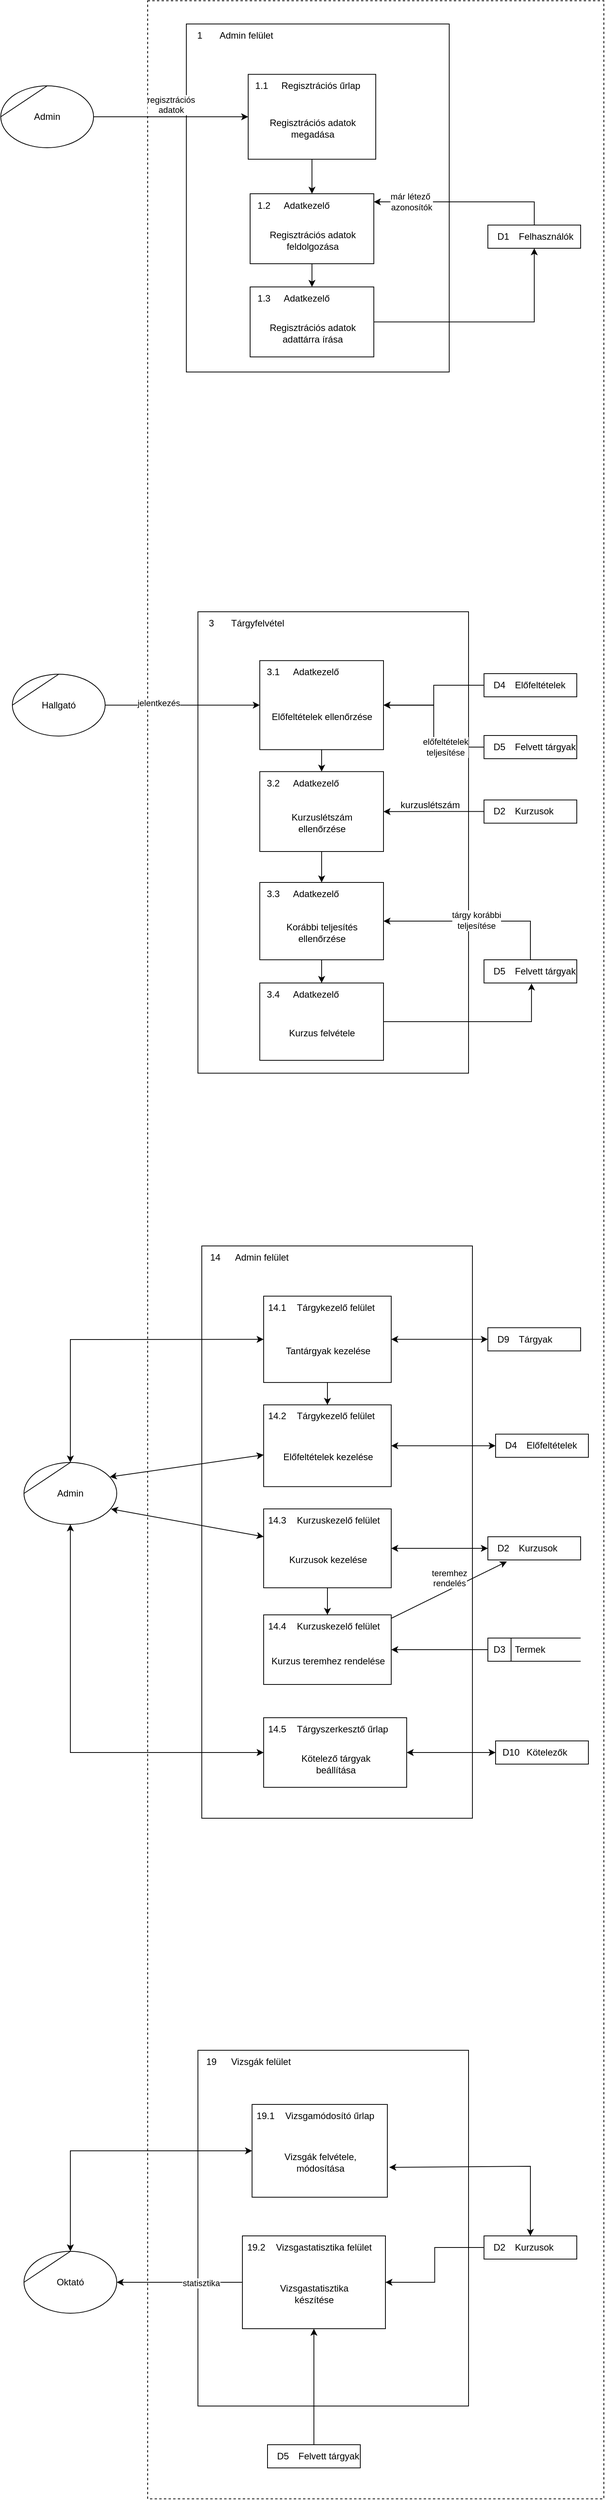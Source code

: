 <mxfile version="20.8.20" type="device"><diagram name="Page-1" id="5vSZkK0hdKeHRFVPK58P"><mxGraphModel dx="1448" dy="601" grid="1" gridSize="10" guides="1" tooltips="1" connect="1" arrows="1" fold="1" page="1" pageScale="1" pageWidth="850" pageHeight="1100" math="0" shadow="0"><root><mxCell id="0"/><mxCell id="1" parent="0"/><mxCell id="8bZwgQqLt-JT7nckiakU-5" value="Admin" style="shape=stencil(tZRtjoMgEIZPw98GJR6gYXfvQe10nZQCAbYft99RNKlW7GajiTGZeeXhnZGBCRka5YCVvGHig5VlwTm9Kb5NYhUc1DElr8qjOmhISojenuGGx9gz0DTgMbaq+GR8T9+0j5C1NYYgaE0YKU86wRQaWsvvCdZv/xhFjvgXiOB7kynLyq+/Y3fVNuBiI79j7OB+db/rgceOi61+3Grg4v9YISmTO9xCHlR9/vb2xxxnzYDW6AK8OfLTeZzO66ynzM5CnqyHBUsn1DqN9UITnWoH/kUY5Iu9PtVUzRY1jx4IGk22K9UioSs+44+uvFxl3bKX1nTZdE12iV8=);whiteSpace=wrap;html=1;" parent="1" vertex="1"><mxGeometry x="30" y="150" width="120" height="80" as="geometry"/></mxCell><mxCell id="8bZwgQqLt-JT7nckiakU-6" value="" style="rounded=0;whiteSpace=wrap;html=1;dashed=1;fillColor=none;container=1;collapsible=0;recursiveResize=0;" parent="1" vertex="1"><mxGeometry x="220" y="40" width="590" height="3230" as="geometry"/></mxCell><mxCell id="8bZwgQqLt-JT7nckiakU-7" value="" style="html=1;dashed=0;whitespace=wrap;shape=mxgraph.dfd.process;align=center;container=1;collapsible=0;spacingTop=30;" parent="8bZwgQqLt-JT7nckiakU-6" vertex="1"><mxGeometry x="50" y="30" width="340" height="450" as="geometry"/></mxCell><mxCell id="8bZwgQqLt-JT7nckiakU-8" value="1" style="text;html=1;strokeColor=none;fillColor=none;align=center;verticalAlign=middle;whiteSpace=wrap;rounded=0;movable=0;resizable=0;rotatable=0;cloneable=0;deletable=0;connectable=0;allowArrows=0;pointerEvents=1;" parent="8bZwgQqLt-JT7nckiakU-7" vertex="1"><mxGeometry width="35" height="30" as="geometry"/></mxCell><mxCell id="8bZwgQqLt-JT7nckiakU-9" value="Admin felület" style="text;html=1;strokeColor=none;fillColor=none;align=left;verticalAlign=middle;whiteSpace=wrap;rounded=0;movable=0;resizable=0;connectable=0;allowArrows=0;rotatable=0;cloneable=0;deletable=0;spacingLeft=6;autosize=1;resizeWidth=0;" parent="8bZwgQqLt-JT7nckiakU-7" vertex="1"><mxGeometry x="35" width="100" height="30" as="geometry"/></mxCell><mxCell id="8bZwgQqLt-JT7nckiakU-21" style="edgeStyle=orthogonalEdgeStyle;rounded=0;orthogonalLoop=1;jettySize=auto;html=1;" parent="8bZwgQqLt-JT7nckiakU-7" source="8bZwgQqLt-JT7nckiakU-10" target="8bZwgQqLt-JT7nckiakU-18" edge="1"><mxGeometry relative="1" as="geometry"/></mxCell><mxCell id="8bZwgQqLt-JT7nckiakU-10" value="Regisztrációs adatok&lt;br&gt;megadása" style="html=1;dashed=0;whitespace=wrap;shape=mxgraph.dfd.process2;align=center;container=1;collapsible=0;spacingTop=30;" parent="8bZwgQqLt-JT7nckiakU-7" vertex="1"><mxGeometry x="80" y="65.124" width="165" height="109.756" as="geometry"/></mxCell><mxCell id="8bZwgQqLt-JT7nckiakU-11" value="1.1" style="text;html=1;strokeColor=none;fillColor=none;align=center;verticalAlign=middle;whiteSpace=wrap;rounded=0;connectable=0;allowArrows=0;editable=1;movable=0;resizable=0;rotatable=0;deletable=0;locked=0;cloneable=0;" parent="8bZwgQqLt-JT7nckiakU-10" vertex="1"><mxGeometry width="35" height="30" as="geometry"/></mxCell><mxCell id="8bZwgQqLt-JT7nckiakU-12" value="Regisztrációs űrlap" style="text;strokeColor=none;fillColor=none;align=left;verticalAlign=middle;whiteSpace=wrap;rounded=0;autosize=1;connectable=0;allowArrows=0;movable=0;resizable=0;rotatable=0;deletable=0;cloneable=0;spacingLeft=6;fontStyle=0;html=1;" parent="8bZwgQqLt-JT7nckiakU-10" vertex="1"><mxGeometry x="35" width="130" height="30" as="geometry"/></mxCell><mxCell id="8bZwgQqLt-JT7nckiakU-25" style="edgeStyle=orthogonalEdgeStyle;rounded=0;orthogonalLoop=1;jettySize=auto;html=1;" parent="8bZwgQqLt-JT7nckiakU-7" source="8bZwgQqLt-JT7nckiakU-18" target="8bZwgQqLt-JT7nckiakU-22" edge="1"><mxGeometry relative="1" as="geometry"/></mxCell><mxCell id="8bZwgQqLt-JT7nckiakU-18" value="Regisztrációs adatok&lt;br&gt;feldolgozása" style="html=1;dashed=0;whitespace=wrap;shape=mxgraph.dfd.process2;align=center;container=1;collapsible=0;spacingTop=30;" parent="8bZwgQqLt-JT7nckiakU-7" vertex="1"><mxGeometry x="82.5" y="219.51" width="160" height="90.49" as="geometry"/></mxCell><mxCell id="8bZwgQqLt-JT7nckiakU-19" value="1.2" style="text;html=1;strokeColor=none;fillColor=none;align=center;verticalAlign=middle;whiteSpace=wrap;rounded=0;connectable=0;allowArrows=0;editable=1;movable=0;resizable=0;rotatable=0;deletable=0;locked=0;cloneable=0;" parent="8bZwgQqLt-JT7nckiakU-18" vertex="1"><mxGeometry width="35" height="30" as="geometry"/></mxCell><mxCell id="8bZwgQqLt-JT7nckiakU-20" value="Adatkezelő" style="text;strokeColor=none;fillColor=none;align=left;verticalAlign=middle;whiteSpace=wrap;rounded=0;autosize=1;connectable=0;allowArrows=0;movable=0;resizable=0;rotatable=0;deletable=0;cloneable=0;spacingLeft=6;fontStyle=0;html=1;" parent="8bZwgQqLt-JT7nckiakU-18" vertex="1"><mxGeometry x="35" width="90" height="30" as="geometry"/></mxCell><mxCell id="8bZwgQqLt-JT7nckiakU-22" value="Regisztrációs adatok&lt;br&gt;adattárra írása" style="html=1;dashed=0;whitespace=wrap;shape=mxgraph.dfd.process2;align=center;container=1;collapsible=0;spacingTop=30;" parent="8bZwgQqLt-JT7nckiakU-7" vertex="1"><mxGeometry x="82.5" y="340" width="160" height="90.49" as="geometry"/></mxCell><mxCell id="8bZwgQqLt-JT7nckiakU-23" value="1.3" style="text;html=1;strokeColor=none;fillColor=none;align=center;verticalAlign=middle;whiteSpace=wrap;rounded=0;connectable=0;allowArrows=0;editable=1;movable=0;resizable=0;rotatable=0;deletable=0;locked=0;cloneable=0;" parent="8bZwgQqLt-JT7nckiakU-22" vertex="1"><mxGeometry width="35" height="30" as="geometry"/></mxCell><mxCell id="8bZwgQqLt-JT7nckiakU-24" value="Adatkezelő" style="text;strokeColor=none;fillColor=none;align=left;verticalAlign=middle;whiteSpace=wrap;rounded=0;autosize=1;connectable=0;allowArrows=0;movable=0;resizable=0;rotatable=0;deletable=0;cloneable=0;spacingLeft=6;fontStyle=0;html=1;" parent="8bZwgQqLt-JT7nckiakU-22" vertex="1"><mxGeometry x="35" width="90" height="30" as="geometry"/></mxCell><mxCell id="8bZwgQqLt-JT7nckiakU-16" style="edgeStyle=orthogonalEdgeStyle;rounded=0;orthogonalLoop=1;jettySize=auto;html=1;" parent="8bZwgQqLt-JT7nckiakU-6" source="8bZwgQqLt-JT7nckiakU-14" target="8bZwgQqLt-JT7nckiakU-18" edge="1"><mxGeometry relative="1" as="geometry"><Array as="points"><mxPoint x="360" y="260"/><mxPoint x="360" y="260"/></Array></mxGeometry></mxCell><mxCell id="8bZwgQqLt-JT7nckiakU-17" value="már létező&amp;nbsp;&lt;br&gt;azonosítók" style="edgeLabel;html=1;align=center;verticalAlign=middle;resizable=0;points=[];" parent="8bZwgQqLt-JT7nckiakU-16" vertex="1" connectable="0"><mxGeometry x="0.592" relative="1" as="geometry"><mxPoint as="offset"/></mxGeometry></mxCell><mxCell id="8bZwgQqLt-JT7nckiakU-14" value="Felhasználók" style="html=1;dashed=0;whitespace=wrap;shape=mxgraph.dfd.dataStoreID2;align=left;spacingLeft=38;container=1;collapsible=0;" parent="8bZwgQqLt-JT7nckiakU-6" vertex="1"><mxGeometry x="440" y="290" width="120" height="30" as="geometry"/></mxCell><mxCell id="8bZwgQqLt-JT7nckiakU-15" value="D1" style="text;html=1;strokeColor=none;fillColor=none;align=center;verticalAlign=middle;whiteSpace=wrap;rounded=0;connectable=0;allowArrows=0;movable=0;resizable=0;rotatable=0;cloneable=0;deletable=0;" parent="8bZwgQqLt-JT7nckiakU-14" vertex="1"><mxGeometry x="5" width="30" height="30" as="geometry"/></mxCell><mxCell id="8bZwgQqLt-JT7nckiakU-26" style="edgeStyle=orthogonalEdgeStyle;rounded=0;orthogonalLoop=1;jettySize=auto;html=1;" parent="8bZwgQqLt-JT7nckiakU-6" source="8bZwgQqLt-JT7nckiakU-22" target="8bZwgQqLt-JT7nckiakU-14" edge="1"><mxGeometry relative="1" as="geometry"/></mxCell><mxCell id="8bZwgQqLt-JT7nckiakU-27" value="" style="html=1;dashed=0;whitespace=wrap;shape=mxgraph.dfd.process;align=center;container=1;collapsible=0;spacingTop=30;" parent="8bZwgQqLt-JT7nckiakU-6" vertex="1"><mxGeometry x="65" y="790" width="350" height="596.634" as="geometry"/></mxCell><mxCell id="8bZwgQqLt-JT7nckiakU-28" value="3" style="text;html=1;strokeColor=none;fillColor=none;align=center;verticalAlign=middle;whiteSpace=wrap;rounded=0;movable=0;resizable=0;rotatable=0;cloneable=0;deletable=0;connectable=0;allowArrows=0;pointerEvents=1;" parent="8bZwgQqLt-JT7nckiakU-27" vertex="1"><mxGeometry width="35" height="30" as="geometry"/></mxCell><mxCell id="8bZwgQqLt-JT7nckiakU-29" value="Tárgyfelvétel" style="text;html=1;strokeColor=none;fillColor=none;align=left;verticalAlign=middle;whiteSpace=wrap;rounded=0;movable=0;resizable=0;connectable=0;allowArrows=0;rotatable=0;cloneable=0;deletable=0;spacingLeft=6;autosize=1;resizeWidth=0;" parent="8bZwgQqLt-JT7nckiakU-27" vertex="1"><mxGeometry x="35" width="100" height="30" as="geometry"/></mxCell><mxCell id="8bZwgQqLt-JT7nckiakU-30" style="edgeStyle=orthogonalEdgeStyle;rounded=0;orthogonalLoop=1;jettySize=auto;html=1;" parent="8bZwgQqLt-JT7nckiakU-27" source="8bZwgQqLt-JT7nckiakU-31" target="8bZwgQqLt-JT7nckiakU-35" edge="1"><mxGeometry relative="1" as="geometry"/></mxCell><mxCell id="8bZwgQqLt-JT7nckiakU-31" value="Előfeltételek ellenőrzése" style="html=1;dashed=0;whitespace=wrap;shape=mxgraph.dfd.process2;align=center;container=1;collapsible=0;spacingTop=30;" parent="8bZwgQqLt-JT7nckiakU-27" vertex="1"><mxGeometry x="80" y="63.17" width="160" height="115.12" as="geometry"/></mxCell><mxCell id="8bZwgQqLt-JT7nckiakU-32" value="3.1" style="text;html=1;strokeColor=none;fillColor=none;align=center;verticalAlign=middle;whiteSpace=wrap;rounded=0;connectable=0;allowArrows=0;editable=1;movable=0;resizable=0;rotatable=0;deletable=0;locked=0;cloneable=0;" parent="8bZwgQqLt-JT7nckiakU-31" vertex="1"><mxGeometry width="35" height="30" as="geometry"/></mxCell><mxCell id="8bZwgQqLt-JT7nckiakU-33" value="Adatkezelő" style="text;strokeColor=none;fillColor=none;align=left;verticalAlign=middle;whiteSpace=wrap;rounded=0;autosize=1;connectable=0;allowArrows=0;movable=0;resizable=0;rotatable=0;deletable=0;cloneable=0;spacingLeft=6;fontStyle=0;html=1;" parent="8bZwgQqLt-JT7nckiakU-31" vertex="1"><mxGeometry x="35" width="90" height="30" as="geometry"/></mxCell><mxCell id="8bZwgQqLt-JT7nckiakU-34" style="edgeStyle=orthogonalEdgeStyle;rounded=0;orthogonalLoop=1;jettySize=auto;html=1;" parent="8bZwgQqLt-JT7nckiakU-27" source="8bZwgQqLt-JT7nckiakU-35" target="8bZwgQqLt-JT7nckiakU-38" edge="1"><mxGeometry relative="1" as="geometry"/></mxCell><mxCell id="8bZwgQqLt-JT7nckiakU-35" value="Kurzuslétszám&lt;br&gt;ellenőrzése" style="html=1;dashed=0;whitespace=wrap;shape=mxgraph.dfd.process2;align=center;container=1;collapsible=0;spacingTop=30;" parent="8bZwgQqLt-JT7nckiakU-27" vertex="1"><mxGeometry x="80" y="206.68" width="160" height="103.32" as="geometry"/></mxCell><mxCell id="8bZwgQqLt-JT7nckiakU-36" value="3.2" style="text;html=1;strokeColor=none;fillColor=none;align=center;verticalAlign=middle;whiteSpace=wrap;rounded=0;connectable=0;allowArrows=0;editable=1;movable=0;resizable=0;rotatable=0;deletable=0;locked=0;cloneable=0;" parent="8bZwgQqLt-JT7nckiakU-35" vertex="1"><mxGeometry width="35" height="30" as="geometry"/></mxCell><mxCell id="8bZwgQqLt-JT7nckiakU-37" value="Adatkezelő" style="text;strokeColor=none;fillColor=none;align=left;verticalAlign=middle;whiteSpace=wrap;rounded=0;autosize=1;connectable=0;allowArrows=0;movable=0;resizable=0;rotatable=0;deletable=0;cloneable=0;spacingLeft=6;fontStyle=0;html=1;" parent="8bZwgQqLt-JT7nckiakU-35" vertex="1"><mxGeometry x="35" width="90" height="30" as="geometry"/></mxCell><mxCell id="8bZwgQqLt-JT7nckiakU-59" style="edgeStyle=orthogonalEdgeStyle;rounded=0;orthogonalLoop=1;jettySize=auto;html=1;" parent="8bZwgQqLt-JT7nckiakU-27" source="8bZwgQqLt-JT7nckiakU-38" target="8bZwgQqLt-JT7nckiakU-56" edge="1"><mxGeometry relative="1" as="geometry"/></mxCell><mxCell id="8bZwgQqLt-JT7nckiakU-38" value="Korábbi teljesítés&lt;br&gt;ellenőrzése" style="html=1;dashed=0;whitespace=wrap;shape=mxgraph.dfd.process2;align=center;container=1;collapsible=0;spacingTop=30;" parent="8bZwgQqLt-JT7nckiakU-27" vertex="1"><mxGeometry x="80" y="350" width="160" height="100" as="geometry"/></mxCell><mxCell id="8bZwgQqLt-JT7nckiakU-39" value="3.3" style="text;html=1;strokeColor=none;fillColor=none;align=center;verticalAlign=middle;whiteSpace=wrap;rounded=0;connectable=0;allowArrows=0;editable=1;movable=0;resizable=0;rotatable=0;deletable=0;locked=0;cloneable=0;" parent="8bZwgQqLt-JT7nckiakU-38" vertex="1"><mxGeometry width="35" height="30" as="geometry"/></mxCell><mxCell id="8bZwgQqLt-JT7nckiakU-40" value="Adatkezelő" style="text;strokeColor=none;fillColor=none;align=left;verticalAlign=middle;whiteSpace=wrap;rounded=0;autosize=1;connectable=0;allowArrows=0;movable=0;resizable=0;rotatable=0;deletable=0;cloneable=0;spacingLeft=6;fontStyle=0;html=1;" parent="8bZwgQqLt-JT7nckiakU-38" vertex="1"><mxGeometry x="35" width="90" height="30" as="geometry"/></mxCell><mxCell id="8bZwgQqLt-JT7nckiakU-56" value="Kurzus felvétele" style="html=1;dashed=0;whitespace=wrap;shape=mxgraph.dfd.process2;align=center;container=1;collapsible=0;spacingTop=30;" parent="8bZwgQqLt-JT7nckiakU-27" vertex="1"><mxGeometry x="80" y="480" width="160" height="100" as="geometry"/></mxCell><mxCell id="8bZwgQqLt-JT7nckiakU-57" value="3.4" style="text;html=1;strokeColor=none;fillColor=none;align=center;verticalAlign=middle;whiteSpace=wrap;rounded=0;connectable=0;allowArrows=0;editable=1;movable=0;resizable=0;rotatable=0;deletable=0;locked=0;cloneable=0;" parent="8bZwgQqLt-JT7nckiakU-56" vertex="1"><mxGeometry width="35" height="30" as="geometry"/></mxCell><mxCell id="8bZwgQqLt-JT7nckiakU-58" value="Adatkezelő" style="text;strokeColor=none;fillColor=none;align=left;verticalAlign=middle;whiteSpace=wrap;rounded=0;autosize=1;connectable=0;allowArrows=0;movable=0;resizable=0;rotatable=0;deletable=0;cloneable=0;spacingLeft=6;fontStyle=0;html=1;" parent="8bZwgQqLt-JT7nckiakU-56" vertex="1"><mxGeometry x="35" width="90" height="30" as="geometry"/></mxCell><mxCell id="8bZwgQqLt-JT7nckiakU-63" value="kurzuslétszám" style="text;html=1;align=center;verticalAlign=middle;resizable=0;points=[];autosize=1;strokeColor=none;fillColor=none;" parent="8bZwgQqLt-JT7nckiakU-27" vertex="1"><mxGeometry x="250" y="235" width="100" height="30" as="geometry"/></mxCell><mxCell id="8bZwgQqLt-JT7nckiakU-46" style="edgeStyle=orthogonalEdgeStyle;rounded=0;orthogonalLoop=1;jettySize=auto;html=1;" parent="8bZwgQqLt-JT7nckiakU-6" source="8bZwgQqLt-JT7nckiakU-44" target="8bZwgQqLt-JT7nckiakU-31" edge="1"><mxGeometry relative="1" as="geometry"/></mxCell><mxCell id="8bZwgQqLt-JT7nckiakU-44" value="Előfeltételek" style="html=1;dashed=0;whitespace=wrap;shape=mxgraph.dfd.dataStoreID2;align=left;spacingLeft=38;container=1;collapsible=0;" parent="8bZwgQqLt-JT7nckiakU-6" vertex="1"><mxGeometry x="435" y="870" width="120" height="30" as="geometry"/></mxCell><mxCell id="8bZwgQqLt-JT7nckiakU-45" value="D4" style="text;html=1;strokeColor=none;fillColor=none;align=center;verticalAlign=middle;whiteSpace=wrap;rounded=0;connectable=0;allowArrows=0;movable=0;resizable=0;rotatable=0;cloneable=0;deletable=0;" parent="8bZwgQqLt-JT7nckiakU-44" vertex="1"><mxGeometry x="5" width="30" height="30" as="geometry"/></mxCell><mxCell id="8bZwgQqLt-JT7nckiakU-49" style="edgeStyle=orthogonalEdgeStyle;rounded=0;orthogonalLoop=1;jettySize=auto;html=1;" parent="8bZwgQqLt-JT7nckiakU-6" source="8bZwgQqLt-JT7nckiakU-47" target="8bZwgQqLt-JT7nckiakU-31" edge="1"><mxGeometry relative="1" as="geometry"/></mxCell><mxCell id="8bZwgQqLt-JT7nckiakU-61" value="előfeltételek&lt;br style=&quot;border-color: var(--border-color);&quot;&gt;teljesítése" style="edgeLabel;html=1;align=center;verticalAlign=middle;resizable=0;points=[];" parent="8bZwgQqLt-JT7nckiakU-49" vertex="1" connectable="0"><mxGeometry x="-0.451" relative="1" as="geometry"><mxPoint as="offset"/></mxGeometry></mxCell><mxCell id="8bZwgQqLt-JT7nckiakU-47" value="Felvett tárgyak" style="html=1;dashed=0;whitespace=wrap;shape=mxgraph.dfd.dataStoreID2;align=left;spacingLeft=38;container=1;collapsible=0;" parent="8bZwgQqLt-JT7nckiakU-6" vertex="1"><mxGeometry x="435" y="950" width="120" height="30" as="geometry"/></mxCell><mxCell id="8bZwgQqLt-JT7nckiakU-48" value="D5" style="text;html=1;strokeColor=none;fillColor=none;align=center;verticalAlign=middle;whiteSpace=wrap;rounded=0;connectable=0;allowArrows=0;movable=0;resizable=0;rotatable=0;cloneable=0;deletable=0;" parent="8bZwgQqLt-JT7nckiakU-47" vertex="1"><mxGeometry x="5" width="30" height="30" as="geometry"/></mxCell><mxCell id="8bZwgQqLt-JT7nckiakU-52" style="edgeStyle=orthogonalEdgeStyle;rounded=0;orthogonalLoop=1;jettySize=auto;html=1;" parent="8bZwgQqLt-JT7nckiakU-6" source="8bZwgQqLt-JT7nckiakU-50" target="8bZwgQqLt-JT7nckiakU-35" edge="1"><mxGeometry relative="1" as="geometry"/></mxCell><mxCell id="8bZwgQqLt-JT7nckiakU-50" value="Kurzusok" style="html=1;dashed=0;whitespace=wrap;shape=mxgraph.dfd.dataStoreID2;align=left;spacingLeft=38;container=1;collapsible=0;" parent="8bZwgQqLt-JT7nckiakU-6" vertex="1"><mxGeometry x="435" y="1033.34" width="120" height="30" as="geometry"/></mxCell><mxCell id="8bZwgQqLt-JT7nckiakU-51" value="D2" style="text;html=1;strokeColor=none;fillColor=none;align=center;verticalAlign=middle;whiteSpace=wrap;rounded=0;connectable=0;allowArrows=0;movable=0;resizable=0;rotatable=0;cloneable=0;deletable=0;" parent="8bZwgQqLt-JT7nckiakU-50" vertex="1"><mxGeometry x="5" width="30" height="30" as="geometry"/></mxCell><mxCell id="8bZwgQqLt-JT7nckiakU-55" style="edgeStyle=orthogonalEdgeStyle;rounded=0;orthogonalLoop=1;jettySize=auto;html=1;" parent="8bZwgQqLt-JT7nckiakU-6" source="8bZwgQqLt-JT7nckiakU-53" target="8bZwgQqLt-JT7nckiakU-38" edge="1"><mxGeometry relative="1" as="geometry"><Array as="points"><mxPoint x="495" y="1190"/></Array></mxGeometry></mxCell><mxCell id="8bZwgQqLt-JT7nckiakU-62" value="tárgy korábbi&lt;br style=&quot;border-color: var(--border-color);&quot;&gt;teljesítése" style="edgeLabel;html=1;align=center;verticalAlign=middle;resizable=0;points=[];" parent="8bZwgQqLt-JT7nckiakU-55" vertex="1" connectable="0"><mxGeometry x="0.005" y="-1" relative="1" as="geometry"><mxPoint as="offset"/></mxGeometry></mxCell><mxCell id="8bZwgQqLt-JT7nckiakU-53" value="Felvett tárgyak" style="html=1;dashed=0;whitespace=wrap;shape=mxgraph.dfd.dataStoreID2;align=left;spacingLeft=38;container=1;collapsible=0;" parent="8bZwgQqLt-JT7nckiakU-6" vertex="1"><mxGeometry x="435" y="1240" width="120" height="30" as="geometry"/></mxCell><mxCell id="8bZwgQqLt-JT7nckiakU-54" value="D5" style="text;html=1;strokeColor=none;fillColor=none;align=center;verticalAlign=middle;whiteSpace=wrap;rounded=0;connectable=0;allowArrows=0;movable=0;resizable=0;rotatable=0;cloneable=0;deletable=0;" parent="8bZwgQqLt-JT7nckiakU-53" vertex="1"><mxGeometry x="5" width="30" height="30" as="geometry"/></mxCell><mxCell id="8bZwgQqLt-JT7nckiakU-60" style="edgeStyle=orthogonalEdgeStyle;rounded=0;orthogonalLoop=1;jettySize=auto;html=1;entryX=0.512;entryY=1.02;entryDx=0;entryDy=0;entryPerimeter=0;" parent="8bZwgQqLt-JT7nckiakU-6" source="8bZwgQqLt-JT7nckiakU-56" target="8bZwgQqLt-JT7nckiakU-53" edge="1"><mxGeometry relative="1" as="geometry"/></mxCell><mxCell id="8bZwgQqLt-JT7nckiakU-64" value="" style="html=1;dashed=0;whitespace=wrap;shape=mxgraph.dfd.process;align=center;container=1;collapsible=0;spacingTop=30;" parent="8bZwgQqLt-JT7nckiakU-6" vertex="1"><mxGeometry x="70" y="1610" width="350" height="740" as="geometry"/></mxCell><mxCell id="8bZwgQqLt-JT7nckiakU-65" value="14" style="text;html=1;strokeColor=none;fillColor=none;align=center;verticalAlign=middle;whiteSpace=wrap;rounded=0;movable=0;resizable=0;rotatable=0;cloneable=0;deletable=0;connectable=0;allowArrows=0;pointerEvents=1;" parent="8bZwgQqLt-JT7nckiakU-64" vertex="1"><mxGeometry width="35" height="30" as="geometry"/></mxCell><mxCell id="8bZwgQqLt-JT7nckiakU-66" value="Admin felület" style="text;html=1;strokeColor=none;fillColor=none;align=left;verticalAlign=middle;whiteSpace=wrap;rounded=0;movable=0;resizable=0;connectable=0;allowArrows=0;rotatable=0;cloneable=0;deletable=0;spacingLeft=6;autosize=1;resizeWidth=0;" parent="8bZwgQqLt-JT7nckiakU-64" vertex="1"><mxGeometry x="35" width="100" height="30" as="geometry"/></mxCell><mxCell id="8bZwgQqLt-JT7nckiakU-102" style="edgeStyle=orthogonalEdgeStyle;rounded=0;orthogonalLoop=1;jettySize=auto;html=1;" parent="8bZwgQqLt-JT7nckiakU-64" source="8bZwgQqLt-JT7nckiakU-68" target="8bZwgQqLt-JT7nckiakU-72" edge="1"><mxGeometry relative="1" as="geometry"/></mxCell><mxCell id="8bZwgQqLt-JT7nckiakU-68" value="Tantárgyak kezelése" style="html=1;dashed=0;whitespace=wrap;shape=mxgraph.dfd.process2;align=center;container=1;collapsible=0;spacingTop=30;" parent="8bZwgQqLt-JT7nckiakU-64" vertex="1"><mxGeometry x="80" y="64.91" width="165" height="111.65" as="geometry"/></mxCell><mxCell id="8bZwgQqLt-JT7nckiakU-69" value="14.1" style="text;html=1;strokeColor=none;fillColor=none;align=center;verticalAlign=middle;whiteSpace=wrap;rounded=0;connectable=0;allowArrows=0;editable=1;movable=0;resizable=0;rotatable=0;deletable=0;locked=0;cloneable=0;" parent="8bZwgQqLt-JT7nckiakU-68" vertex="1"><mxGeometry width="35" height="30" as="geometry"/></mxCell><mxCell id="8bZwgQqLt-JT7nckiakU-70" value="Tárgykezelő felület" style="text;strokeColor=none;fillColor=none;align=left;verticalAlign=middle;whiteSpace=wrap;rounded=0;autosize=1;connectable=0;allowArrows=0;movable=0;resizable=0;rotatable=0;deletable=0;cloneable=0;spacingLeft=6;fontStyle=0;html=1;" parent="8bZwgQqLt-JT7nckiakU-68" vertex="1"><mxGeometry x="35" width="130" height="30" as="geometry"/></mxCell><mxCell id="8bZwgQqLt-JT7nckiakU-72" value="Előfeltételek kezelése" style="html=1;dashed=0;whitespace=wrap;shape=mxgraph.dfd.process2;align=center;container=1;collapsible=0;spacingTop=30;" parent="8bZwgQqLt-JT7nckiakU-64" vertex="1"><mxGeometry x="80" y="205.47" width="165" height="105.74" as="geometry"/></mxCell><mxCell id="8bZwgQqLt-JT7nckiakU-73" value="14.2" style="text;html=1;strokeColor=none;fillColor=none;align=center;verticalAlign=middle;whiteSpace=wrap;rounded=0;connectable=0;allowArrows=0;editable=1;movable=0;resizable=0;rotatable=0;deletable=0;locked=0;cloneable=0;" parent="8bZwgQqLt-JT7nckiakU-72" vertex="1"><mxGeometry width="35" height="30" as="geometry"/></mxCell><mxCell id="8bZwgQqLt-JT7nckiakU-74" value="Tárgykezelő felület" style="text;strokeColor=none;fillColor=none;align=left;verticalAlign=middle;whiteSpace=wrap;rounded=0;autosize=1;connectable=0;allowArrows=0;movable=0;resizable=0;rotatable=0;deletable=0;cloneable=0;spacingLeft=6;fontStyle=0;html=1;" parent="8bZwgQqLt-JT7nckiakU-72" vertex="1"><mxGeometry x="35" width="130" height="30" as="geometry"/></mxCell><mxCell id="8bZwgQqLt-JT7nckiakU-106" style="edgeStyle=orthogonalEdgeStyle;rounded=0;orthogonalLoop=1;jettySize=auto;html=1;" parent="8bZwgQqLt-JT7nckiakU-64" source="8bZwgQqLt-JT7nckiakU-76" target="8bZwgQqLt-JT7nckiakU-79" edge="1"><mxGeometry relative="1" as="geometry"/></mxCell><mxCell id="8bZwgQqLt-JT7nckiakU-76" value="Kurzusok kezelése" style="html=1;dashed=0;whitespace=wrap;shape=mxgraph.dfd.process2;align=center;container=1;collapsible=0;spacingTop=30;" parent="8bZwgQqLt-JT7nckiakU-64" vertex="1"><mxGeometry x="80" y="340" width="165" height="102.02" as="geometry"/></mxCell><mxCell id="8bZwgQqLt-JT7nckiakU-77" value="14.3" style="text;html=1;strokeColor=none;fillColor=none;align=center;verticalAlign=middle;whiteSpace=wrap;rounded=0;connectable=0;allowArrows=0;editable=1;movable=0;resizable=0;rotatable=0;deletable=0;locked=0;cloneable=0;" parent="8bZwgQqLt-JT7nckiakU-76" vertex="1"><mxGeometry width="35" height="30" as="geometry"/></mxCell><mxCell id="8bZwgQqLt-JT7nckiakU-78" value="Kurzuskezelő felület" style="text;strokeColor=none;fillColor=none;align=left;verticalAlign=middle;whiteSpace=wrap;rounded=0;autosize=1;connectable=0;allowArrows=0;movable=0;resizable=0;rotatable=0;deletable=0;cloneable=0;spacingLeft=6;fontStyle=0;html=1;" parent="8bZwgQqLt-JT7nckiakU-76" vertex="1"><mxGeometry x="35" width="130" height="30" as="geometry"/></mxCell><mxCell id="8bZwgQqLt-JT7nckiakU-79" value="Kurzus teremhez rendelése" style="html=1;dashed=0;whitespace=wrap;shape=mxgraph.dfd.process2;align=center;container=1;collapsible=0;spacingTop=30;" parent="8bZwgQqLt-JT7nckiakU-64" vertex="1"><mxGeometry x="80" y="477.01" width="165" height="90" as="geometry"/></mxCell><mxCell id="8bZwgQqLt-JT7nckiakU-80" value="14.4" style="text;html=1;strokeColor=none;fillColor=none;align=center;verticalAlign=middle;whiteSpace=wrap;rounded=0;connectable=0;allowArrows=0;editable=1;movable=0;resizable=0;rotatable=0;deletable=0;locked=0;cloneable=0;" parent="8bZwgQqLt-JT7nckiakU-79" vertex="1"><mxGeometry width="35" height="30" as="geometry"/></mxCell><mxCell id="8bZwgQqLt-JT7nckiakU-81" value="Kurzuskezelő felület" style="text;strokeColor=none;fillColor=none;align=left;verticalAlign=middle;whiteSpace=wrap;rounded=0;autosize=1;connectable=0;allowArrows=0;movable=0;resizable=0;rotatable=0;deletable=0;cloneable=0;spacingLeft=6;fontStyle=0;html=1;" parent="8bZwgQqLt-JT7nckiakU-79" vertex="1"><mxGeometry x="35" width="130" height="30" as="geometry"/></mxCell><mxCell id="8bZwgQqLt-JT7nckiakU-109" value="Kötelező tárgyak&lt;br&gt;beállítása" style="html=1;dashed=0;whitespace=wrap;shape=mxgraph.dfd.process2;align=center;container=1;collapsible=0;spacingTop=30;" parent="8bZwgQqLt-JT7nckiakU-64" vertex="1"><mxGeometry x="80" y="610" width="185" height="90" as="geometry"/></mxCell><mxCell id="8bZwgQqLt-JT7nckiakU-110" value="14.5" style="text;html=1;strokeColor=none;fillColor=none;align=center;verticalAlign=middle;whiteSpace=wrap;rounded=0;connectable=0;allowArrows=0;editable=1;movable=0;resizable=0;rotatable=0;deletable=0;locked=0;cloneable=0;" parent="8bZwgQqLt-JT7nckiakU-109" vertex="1"><mxGeometry width="35" height="30" as="geometry"/></mxCell><mxCell id="8bZwgQqLt-JT7nckiakU-111" value="Tárgyszerkesztő űrlap" style="text;strokeColor=none;fillColor=none;align=left;verticalAlign=middle;whiteSpace=wrap;rounded=0;autosize=1;connectable=0;allowArrows=0;movable=0;resizable=0;rotatable=0;deletable=0;cloneable=0;spacingLeft=6;fontStyle=0;html=1;" parent="8bZwgQqLt-JT7nckiakU-109" vertex="1"><mxGeometry x="35" width="150" height="30" as="geometry"/></mxCell><mxCell id="8bZwgQqLt-JT7nckiakU-85" value="Előfeltételek" style="html=1;dashed=0;whitespace=wrap;shape=mxgraph.dfd.dataStoreID2;align=left;spacingLeft=38;container=1;collapsible=0;" parent="8bZwgQqLt-JT7nckiakU-6" vertex="1"><mxGeometry x="450" y="1853.34" width="120" height="30" as="geometry"/></mxCell><mxCell id="8bZwgQqLt-JT7nckiakU-86" value="D4" style="text;html=1;strokeColor=none;fillColor=none;align=center;verticalAlign=middle;whiteSpace=wrap;rounded=0;connectable=0;allowArrows=0;movable=0;resizable=0;rotatable=0;cloneable=0;deletable=0;" parent="8bZwgQqLt-JT7nckiakU-85" vertex="1"><mxGeometry x="5" width="30" height="30" as="geometry"/></mxCell><mxCell id="8bZwgQqLt-JT7nckiakU-87" value="Tárgyak" style="html=1;dashed=0;whitespace=wrap;shape=mxgraph.dfd.dataStoreID2;align=left;spacingLeft=38;container=1;collapsible=0;" parent="8bZwgQqLt-JT7nckiakU-6" vertex="1"><mxGeometry x="440" y="1715.73" width="120" height="30" as="geometry"/></mxCell><mxCell id="8bZwgQqLt-JT7nckiakU-88" value="D9" style="text;html=1;strokeColor=none;fillColor=none;align=center;verticalAlign=middle;whiteSpace=wrap;rounded=0;connectable=0;allowArrows=0;movable=0;resizable=0;rotatable=0;cloneable=0;deletable=0;" parent="8bZwgQqLt-JT7nckiakU-87" vertex="1"><mxGeometry x="5" width="30" height="30" as="geometry"/></mxCell><mxCell id="8bZwgQqLt-JT7nckiakU-89" value="Kötelezők" style="html=1;dashed=0;whitespace=wrap;shape=mxgraph.dfd.dataStoreID2;align=left;spacingLeft=38;container=1;collapsible=0;" parent="8bZwgQqLt-JT7nckiakU-6" vertex="1"><mxGeometry x="450" y="2250" width="120" height="30" as="geometry"/></mxCell><mxCell id="8bZwgQqLt-JT7nckiakU-90" value="D10" style="text;html=1;strokeColor=none;fillColor=none;align=center;verticalAlign=middle;whiteSpace=wrap;rounded=0;connectable=0;allowArrows=0;movable=0;resizable=0;rotatable=0;cloneable=0;deletable=0;" parent="8bZwgQqLt-JT7nckiakU-89" vertex="1"><mxGeometry x="5" width="30" height="30" as="geometry"/></mxCell><mxCell id="8bZwgQqLt-JT7nckiakU-95" value="Kurzusok" style="html=1;dashed=0;whitespace=wrap;shape=mxgraph.dfd.dataStoreID2;align=left;spacingLeft=38;container=1;collapsible=0;" parent="8bZwgQqLt-JT7nckiakU-6" vertex="1"><mxGeometry x="440" y="1986.01" width="120" height="30" as="geometry"/></mxCell><mxCell id="8bZwgQqLt-JT7nckiakU-96" value="D2" style="text;html=1;strokeColor=none;fillColor=none;align=center;verticalAlign=middle;whiteSpace=wrap;rounded=0;connectable=0;allowArrows=0;movable=0;resizable=0;rotatable=0;cloneable=0;deletable=0;" parent="8bZwgQqLt-JT7nckiakU-95" vertex="1"><mxGeometry x="5" width="30" height="30" as="geometry"/></mxCell><mxCell id="8bZwgQqLt-JT7nckiakU-107" style="edgeStyle=orthogonalEdgeStyle;rounded=0;orthogonalLoop=1;jettySize=auto;html=1;" parent="8bZwgQqLt-JT7nckiakU-6" source="8bZwgQqLt-JT7nckiakU-97" target="8bZwgQqLt-JT7nckiakU-79" edge="1"><mxGeometry relative="1" as="geometry"/></mxCell><mxCell id="8bZwgQqLt-JT7nckiakU-97" value="Termek" style="html=1;dashed=0;whitespace=wrap;shape=mxgraph.dfd.dataStoreID;align=left;spacingLeft=33;container=1;collapsible=0;autosize=0;" parent="8bZwgQqLt-JT7nckiakU-6" vertex="1"><mxGeometry x="440" y="2117.01" width="120" height="30" as="geometry"/></mxCell><mxCell id="8bZwgQqLt-JT7nckiakU-98" value="D3" style="text;html=1;strokeColor=none;fillColor=none;align=center;verticalAlign=middle;whiteSpace=wrap;rounded=0;movable=0;resizable=0;rotatable=0;cloneable=0;deletable=0;allowArrows=0;connectable=0;" parent="8bZwgQqLt-JT7nckiakU-97" vertex="1"><mxGeometry width="30" height="30" as="geometry"/></mxCell><mxCell id="8bZwgQqLt-JT7nckiakU-99" value="" style="endArrow=classic;startArrow=classic;html=1;rounded=0;verticalAlign=bottom;" parent="8bZwgQqLt-JT7nckiakU-6" source="8bZwgQqLt-JT7nckiakU-68" target="8bZwgQqLt-JT7nckiakU-87" edge="1"><mxGeometry width="50" height="50" relative="1" as="geometry"><mxPoint x="310" y="1760" as="sourcePoint"/><mxPoint x="430" y="1760" as="targetPoint"/></mxGeometry></mxCell><mxCell id="8bZwgQqLt-JT7nckiakU-103" value="" style="endArrow=classic;startArrow=classic;html=1;rounded=0;verticalAlign=bottom;" parent="8bZwgQqLt-JT7nckiakU-6" source="8bZwgQqLt-JT7nckiakU-72" target="8bZwgQqLt-JT7nckiakU-85" edge="1"><mxGeometry x="-0.5" y="20" width="50" height="50" relative="1" as="geometry"><mxPoint x="310" y="1879" as="sourcePoint"/><mxPoint x="509" y="1878" as="targetPoint"/><mxPoint as="offset"/></mxGeometry></mxCell><mxCell id="8bZwgQqLt-JT7nckiakU-104" value="" style="endArrow=classic;startArrow=classic;html=1;rounded=0;verticalAlign=bottom;" parent="8bZwgQqLt-JT7nckiakU-6" source="8bZwgQqLt-JT7nckiakU-76" target="8bZwgQqLt-JT7nckiakU-95" edge="1"><mxGeometry x="-0.5" y="20" width="50" height="50" relative="1" as="geometry"><mxPoint x="310" y="2030" as="sourcePoint"/><mxPoint x="440" y="2030" as="targetPoint"/><mxPoint as="offset"/></mxGeometry></mxCell><mxCell id="8bZwgQqLt-JT7nckiakU-108" value="teremhez&lt;br&gt;rendelés" style="endArrow=classic;html=1;rounded=0;verticalAlign=bottom;entryX=0.205;entryY=1.067;entryDx=0;entryDy=0;entryPerimeter=0;" parent="8bZwgQqLt-JT7nckiakU-6" source="8bZwgQqLt-JT7nckiakU-79" target="8bZwgQqLt-JT7nckiakU-95" edge="1"><mxGeometry width="50" height="50" relative="1" as="geometry"><mxPoint x="330" y="2090" as="sourcePoint"/><mxPoint x="450" y="2090" as="targetPoint"/></mxGeometry></mxCell><mxCell id="8bZwgQqLt-JT7nckiakU-113" value="" style="endArrow=classic;startArrow=classic;html=1;rounded=0;verticalAlign=bottom;" parent="8bZwgQqLt-JT7nckiakU-6" source="8bZwgQqLt-JT7nckiakU-109" target="8bZwgQqLt-JT7nckiakU-89" edge="1"><mxGeometry x="-0.5" y="10" width="50" height="50" relative="1" as="geometry"><mxPoint x="320" y="2270" as="sourcePoint"/><mxPoint x="440" y="2270" as="targetPoint"/><mxPoint as="offset"/></mxGeometry></mxCell><mxCell id="8bZwgQqLt-JT7nckiakU-115" value="" style="html=1;dashed=0;whitespace=wrap;shape=mxgraph.dfd.process;align=center;container=1;collapsible=0;spacingTop=30;" parent="8bZwgQqLt-JT7nckiakU-6" vertex="1"><mxGeometry x="65" y="2650" width="350" height="460" as="geometry"/></mxCell><mxCell id="8bZwgQqLt-JT7nckiakU-116" value="19" style="text;html=1;strokeColor=none;fillColor=none;align=center;verticalAlign=middle;whiteSpace=wrap;rounded=0;movable=0;resizable=0;rotatable=0;cloneable=0;deletable=0;connectable=0;allowArrows=0;pointerEvents=1;" parent="8bZwgQqLt-JT7nckiakU-115" vertex="1"><mxGeometry width="35" height="30" as="geometry"/></mxCell><mxCell id="8bZwgQqLt-JT7nckiakU-117" value="Vizsgák felület" style="text;html=1;strokeColor=none;fillColor=none;align=left;verticalAlign=middle;whiteSpace=wrap;rounded=0;movable=0;resizable=0;connectable=0;allowArrows=0;rotatable=0;cloneable=0;deletable=0;spacingLeft=6;autosize=1;resizeWidth=0;" parent="8bZwgQqLt-JT7nckiakU-115" vertex="1"><mxGeometry x="35" width="100" height="30" as="geometry"/></mxCell><mxCell id="8bZwgQqLt-JT7nckiakU-118" value="Vizsgák felvétele,&lt;br&gt;módosítása" style="html=1;dashed=0;whitespace=wrap;shape=mxgraph.dfd.process2;align=center;container=1;collapsible=0;spacingTop=30;" parent="8bZwgQqLt-JT7nckiakU-115" vertex="1"><mxGeometry x="70" y="70" width="175" height="120" as="geometry"/></mxCell><mxCell id="8bZwgQqLt-JT7nckiakU-119" value="19.1" style="text;html=1;strokeColor=none;fillColor=none;align=center;verticalAlign=middle;whiteSpace=wrap;rounded=0;connectable=0;allowArrows=0;editable=1;movable=0;resizable=0;rotatable=0;deletable=0;locked=0;cloneable=0;" parent="8bZwgQqLt-JT7nckiakU-118" vertex="1"><mxGeometry width="35" height="30" as="geometry"/></mxCell><mxCell id="8bZwgQqLt-JT7nckiakU-120" value="Vizsgamódosító űrlap" style="text;strokeColor=none;fillColor=none;align=left;verticalAlign=middle;whiteSpace=wrap;rounded=0;autosize=1;connectable=0;allowArrows=0;movable=0;resizable=0;rotatable=0;deletable=0;cloneable=0;spacingLeft=6;fontStyle=0;html=1;" parent="8bZwgQqLt-JT7nckiakU-118" vertex="1"><mxGeometry x="35" width="140" height="30" as="geometry"/></mxCell><mxCell id="8bZwgQqLt-JT7nckiakU-128" value="Vizsgastatisztika&lt;br&gt;készítése" style="html=1;dashed=0;whitespace=wrap;shape=mxgraph.dfd.process2;align=center;container=1;collapsible=0;spacingTop=30;" parent="8bZwgQqLt-JT7nckiakU-115" vertex="1"><mxGeometry x="57.5" y="240" width="185" height="120" as="geometry"/></mxCell><mxCell id="8bZwgQqLt-JT7nckiakU-129" value="19.2" style="text;html=1;strokeColor=none;fillColor=none;align=center;verticalAlign=middle;whiteSpace=wrap;rounded=0;connectable=0;allowArrows=0;editable=1;movable=0;resizable=0;rotatable=0;deletable=0;locked=0;cloneable=0;" parent="8bZwgQqLt-JT7nckiakU-128" vertex="1"><mxGeometry width="35" height="30" as="geometry"/></mxCell><mxCell id="8bZwgQqLt-JT7nckiakU-130" value="Vizsgastatisztika felület" style="text;strokeColor=none;fillColor=none;align=left;verticalAlign=middle;whiteSpace=wrap;rounded=0;autosize=1;connectable=0;allowArrows=0;movable=0;resizable=0;rotatable=0;deletable=0;cloneable=0;spacingLeft=6;fontStyle=0;html=1;" parent="8bZwgQqLt-JT7nckiakU-128" vertex="1"><mxGeometry x="35" width="150" height="30" as="geometry"/></mxCell><mxCell id="8bZwgQqLt-JT7nckiakU-132" style="edgeStyle=orthogonalEdgeStyle;rounded=0;orthogonalLoop=1;jettySize=auto;html=1;" parent="8bZwgQqLt-JT7nckiakU-6" source="8bZwgQqLt-JT7nckiakU-121" target="8bZwgQqLt-JT7nckiakU-128" edge="1"><mxGeometry relative="1" as="geometry"/></mxCell><mxCell id="8bZwgQqLt-JT7nckiakU-121" value="Kurzusok" style="html=1;dashed=0;whitespace=wrap;shape=mxgraph.dfd.dataStoreID2;align=left;spacingLeft=38;container=1;collapsible=0;" parent="8bZwgQqLt-JT7nckiakU-6" vertex="1"><mxGeometry x="435" y="2890" width="120" height="30" as="geometry"/></mxCell><mxCell id="8bZwgQqLt-JT7nckiakU-122" value="D2" style="text;html=1;strokeColor=none;fillColor=none;align=center;verticalAlign=middle;whiteSpace=wrap;rounded=0;connectable=0;allowArrows=0;movable=0;resizable=0;rotatable=0;cloneable=0;deletable=0;" parent="8bZwgQqLt-JT7nckiakU-121" vertex="1"><mxGeometry x="5" width="30" height="30" as="geometry"/></mxCell><mxCell id="8bZwgQqLt-JT7nckiakU-133" style="edgeStyle=orthogonalEdgeStyle;rounded=0;orthogonalLoop=1;jettySize=auto;html=1;" parent="8bZwgQqLt-JT7nckiakU-6" source="8bZwgQqLt-JT7nckiakU-123" target="8bZwgQqLt-JT7nckiakU-128" edge="1"><mxGeometry relative="1" as="geometry"/></mxCell><mxCell id="8bZwgQqLt-JT7nckiakU-123" value="Felvett tárgyak" style="html=1;dashed=0;whitespace=wrap;shape=mxgraph.dfd.dataStoreID2;align=left;spacingLeft=38;container=1;collapsible=0;" parent="8bZwgQqLt-JT7nckiakU-6" vertex="1"><mxGeometry x="155" y="3160" width="120" height="30" as="geometry"/></mxCell><mxCell id="8bZwgQqLt-JT7nckiakU-124" value="D5" style="text;html=1;strokeColor=none;fillColor=none;align=center;verticalAlign=middle;whiteSpace=wrap;rounded=0;connectable=0;allowArrows=0;movable=0;resizable=0;rotatable=0;cloneable=0;deletable=0;" parent="8bZwgQqLt-JT7nckiakU-123" vertex="1"><mxGeometry x="5" width="30" height="30" as="geometry"/></mxCell><mxCell id="8bZwgQqLt-JT7nckiakU-127" value="" style="endArrow=classic;startArrow=classic;html=1;rounded=0;verticalAlign=bottom;exitX=1.014;exitY=0.678;exitDx=0;exitDy=0;exitPerimeter=0;" parent="8bZwgQqLt-JT7nckiakU-6" source="8bZwgQqLt-JT7nckiakU-118" target="8bZwgQqLt-JT7nckiakU-121" edge="1"><mxGeometry width="50" height="50" relative="1" as="geometry"><mxPoint x="285" y="2745" as="sourcePoint"/><mxPoint x="425" y="2760" as="targetPoint"/><Array as="points"><mxPoint x="495" y="2800"/></Array></mxGeometry></mxCell><mxCell id="8bZwgQqLt-JT7nckiakU-13" value="regisztrációs&lt;br style=&quot;border-color: var(--border-color);&quot;&gt;adatok" style="endArrow=classic;html=1;rounded=0;verticalAlign=bottom;" parent="1" source="8bZwgQqLt-JT7nckiakU-5" target="8bZwgQqLt-JT7nckiakU-10" edge="1"><mxGeometry width="50" height="50" relative="1" as="geometry"><mxPoint x="150" y="190" as="sourcePoint"/><mxPoint x="270" y="190" as="targetPoint"/></mxGeometry></mxCell><mxCell id="8bZwgQqLt-JT7nckiakU-41" value="Hallgató" style="shape=stencil(tZRtjoMgEIZPw98GJR6gYXfvQe10nZQCAbYft99RNKlW7GajiTGZeeXhnZGBCRka5YCVvGHig5VlwTm9Kb5NYhUc1DElr8qjOmhISojenuGGx9gz0DTgMbaq+GR8T9+0j5C1NYYgaE0YKU86wRQaWsvvCdZv/xhFjvgXiOB7kynLyq+/Y3fVNuBiI79j7OB+db/rgceOi61+3Grg4v9YISmTO9xCHlR9/vb2xxxnzYDW6AK8OfLTeZzO66ynzM5CnqyHBUsn1DqN9UITnWoH/kUY5Iu9PtVUzRY1jx4IGk22K9UioSs+44+uvFxl3bKX1nTZdE12iV8=);whiteSpace=wrap;html=1;" parent="1" vertex="1"><mxGeometry x="45" y="910.73" width="120" height="80" as="geometry"/></mxCell><mxCell id="8bZwgQqLt-JT7nckiakU-42" value="" style="endArrow=classic;html=1;rounded=0;verticalAlign=bottom;exitX=1;exitY=0.5;exitDx=0;exitDy=0;" parent="1" source="8bZwgQqLt-JT7nckiakU-41" target="8bZwgQqLt-JT7nckiakU-31" edge="1"><mxGeometry width="50" height="50" relative="1" as="geometry"><mxPoint x="275" y="920" as="sourcePoint"/><mxPoint x="265" y="950" as="targetPoint"/></mxGeometry></mxCell><mxCell id="8bZwgQqLt-JT7nckiakU-43" value="jelentkezés" style="edgeLabel;html=1;align=center;verticalAlign=middle;resizable=0;points=[];" parent="8bZwgQqLt-JT7nckiakU-42" vertex="1" connectable="0"><mxGeometry x="-0.317" y="3" relative="1" as="geometry"><mxPoint as="offset"/></mxGeometry></mxCell><mxCell id="8bZwgQqLt-JT7nckiakU-83" value="Admin" style="shape=stencil(tZRtjoMgEIZPw98GJR6gYXfvQe10nZQCAbYft99RNKlW7GajiTGZeeXhnZGBCRka5YCVvGHig5VlwTm9Kb5NYhUc1DElr8qjOmhISojenuGGx9gz0DTgMbaq+GR8T9+0j5C1NYYgaE0YKU86wRQaWsvvCdZv/xhFjvgXiOB7kynLyq+/Y3fVNuBiI79j7OB+db/rgceOi61+3Grg4v9YISmTO9xCHlR9/vb2xxxnzYDW6AK8OfLTeZzO66ynzM5CnqyHBUsn1DqN9UITnWoH/kUY5Iu9PtVUzRY1jx4IGk22K9UioSs+44+uvFxl3bKX1nTZdE12iV8=);whiteSpace=wrap;html=1;" parent="1" vertex="1"><mxGeometry x="60" y="1930" width="120" height="80" as="geometry"/></mxCell><mxCell id="8bZwgQqLt-JT7nckiakU-100" value="" style="endArrow=classic;startArrow=classic;html=1;rounded=0;verticalAlign=bottom;exitX=0.5;exitY=0;exitDx=0;exitDy=0;" parent="1" source="8bZwgQqLt-JT7nckiakU-83" target="8bZwgQqLt-JT7nckiakU-68" edge="1"><mxGeometry width="50" height="50" relative="1" as="geometry"><mxPoint x="130" y="1800" as="sourcePoint"/><mxPoint x="250" y="1800" as="targetPoint"/><Array as="points"><mxPoint x="120" y="1771"/></Array></mxGeometry></mxCell><mxCell id="8bZwgQqLt-JT7nckiakU-101" value="" style="endArrow=classic;startArrow=classic;html=1;rounded=0;verticalAlign=bottom;exitX=0.925;exitY=0.233;exitDx=0;exitDy=0;exitPerimeter=0;" parent="1" source="8bZwgQqLt-JT7nckiakU-83" target="8bZwgQqLt-JT7nckiakU-72" edge="1"><mxGeometry x="-0.5" y="20" width="50" height="50" relative="1" as="geometry"><mxPoint x="190" y="1920" as="sourcePoint"/><mxPoint x="310" y="1920" as="targetPoint"/><mxPoint as="offset"/></mxGeometry></mxCell><mxCell id="8bZwgQqLt-JT7nckiakU-105" value="" style="endArrow=classic;startArrow=classic;html=1;rounded=0;verticalAlign=bottom;exitX=0.938;exitY=0.752;exitDx=0;exitDy=0;exitPerimeter=0;" parent="1" source="8bZwgQqLt-JT7nckiakU-83" target="8bZwgQqLt-JT7nckiakU-76" edge="1"><mxGeometry x="-0.5" y="20" width="50" height="50" relative="1" as="geometry"><mxPoint x="181" y="1919" as="sourcePoint"/><mxPoint x="380" y="1918" as="targetPoint"/><mxPoint as="offset"/></mxGeometry></mxCell><mxCell id="8bZwgQqLt-JT7nckiakU-112" value="" style="endArrow=classic;startArrow=classic;html=1;rounded=0;verticalAlign=bottom;exitX=0.5;exitY=1;exitDx=0;exitDy=0;" parent="1" source="8bZwgQqLt-JT7nckiakU-83" target="8bZwgQqLt-JT7nckiakU-109" edge="1"><mxGeometry x="-0.5" y="10" width="50" height="50" relative="1" as="geometry"><mxPoint x="100" y="2130" as="sourcePoint"/><mxPoint x="220" y="2130" as="targetPoint"/><Array as="points"><mxPoint x="120" y="2305"/></Array><mxPoint as="offset"/></mxGeometry></mxCell><mxCell id="8bZwgQqLt-JT7nckiakU-125" value="Oktató" style="shape=stencil(tZRtjoMgEIZPw98GJR6gYXfvQe10nZQCAbYft99RNKlW7GajiTGZeeXhnZGBCRka5YCVvGHig5VlwTm9Kb5NYhUc1DElr8qjOmhISojenuGGx9gz0DTgMbaq+GR8T9+0j5C1NYYgaE0YKU86wRQaWsvvCdZv/xhFjvgXiOB7kynLyq+/Y3fVNuBiI79j7OB+db/rgceOi61+3Grg4v9YISmTO9xCHlR9/vb2xxxnzYDW6AK8OfLTeZzO66ynzM5CnqyHBUsn1DqN9UITnWoH/kUY5Iu9PtVUzRY1jx4IGk22K9UioSs+44+uvFxl3bKX1nTZdE12iV8=);whiteSpace=wrap;html=1;" parent="1" vertex="1"><mxGeometry x="60" y="2950" width="120" height="80" as="geometry"/></mxCell><mxCell id="8bZwgQqLt-JT7nckiakU-126" value="" style="endArrow=classic;startArrow=classic;html=1;rounded=0;verticalAlign=bottom;exitX=0.5;exitY=0;exitDx=0;exitDy=0;" parent="1" source="8bZwgQqLt-JT7nckiakU-125" target="8bZwgQqLt-JT7nckiakU-118" edge="1"><mxGeometry x="-0.5" y="20" width="50" height="50" relative="1" as="geometry"><mxPoint x="115" y="2950" as="sourcePoint"/><mxPoint x="305" y="2840" as="targetPoint"/><Array as="points"><mxPoint x="120" y="2820"/></Array><mxPoint as="offset"/></mxGeometry></mxCell><mxCell id="8bZwgQqLt-JT7nckiakU-131" value="statisztika" style="endArrow=classic;html=1;rounded=0;verticalAlign=bottom;" parent="1" source="8bZwgQqLt-JT7nckiakU-128" target="8bZwgQqLt-JT7nckiakU-125" edge="1"><mxGeometry x="-0.333" y="10" width="50" height="50" relative="1" as="geometry"><mxPoint x="175" y="3020" as="sourcePoint"/><mxPoint x="175" y="2990" as="targetPoint"/><mxPoint as="offset"/></mxGeometry></mxCell></root></mxGraphModel></diagram></mxfile>
